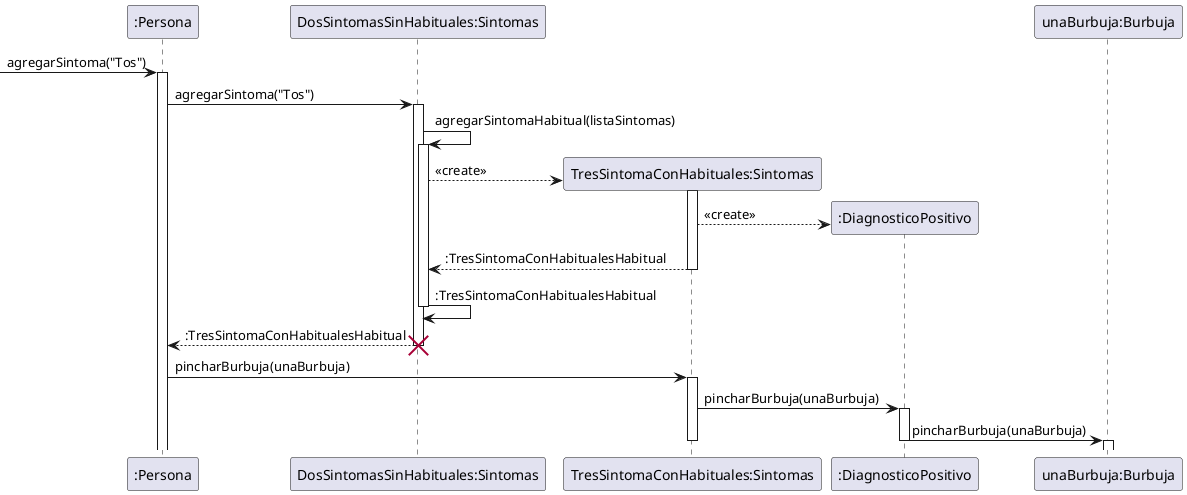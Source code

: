 @startuml DiagramaDosSintomasSeLeAgregaUnSintoma

participant ":Persona" as Persona
participant "DosSintomasSinHabituales:Sintomas" as DosSintomasSinHabituales
participant "TresSintomaConHabituales:Sintomas" as TresSintomaConHabituales
participant ":DiagnosticoPositivo" as Diagnostico
participant "unaBurbuja:Burbuja" as Burbuja

->Persona: agregarSintoma("Tos")
activate Persona
Persona -> DosSintomasSinHabituales: agregarSintoma("Tos")
activate DosSintomasSinHabituales
DosSintomasSinHabituales -> DosSintomasSinHabituales: agregarSintomaHabitual(listaSintomas)
activate DosSintomasSinHabituales
create TresSintomaConHabituales
DosSintomasSinHabituales --> TresSintomaConHabituales: <<create>>
activate TresSintomaConHabituales
create Diagnostico
TresSintomaConHabituales --> Diagnostico: <<create>>
TresSintomaConHabituales --> DosSintomasSinHabituales: :TresSintomaConHabitualesHabitual
deactivate TresSintomaConHabituales
DosSintomasSinHabituales -> DosSintomasSinHabituales: :TresSintomaConHabitualesHabitual
deactivate DosSintomasSinHabituales
DosSintomasSinHabituales --> Persona: :TresSintomaConHabitualesHabitual
destroy DosSintomasSinHabituales
deactivate DosSintomasSinHabituales
Persona -> TresSintomaConHabituales: pincharBurbuja(unaBurbuja)
activate TresSintomaConHabituales
TresSintomaConHabituales -> Diagnostico: pincharBurbuja(unaBurbuja)
activate Diagnostico
Diagnostico->Burbuja : pincharBurbuja(unaBurbuja)
deactivate Diagnostico
activate Burbuja
deactivate Burbuja
deactivate TresSintomaConHabituales


@enduml